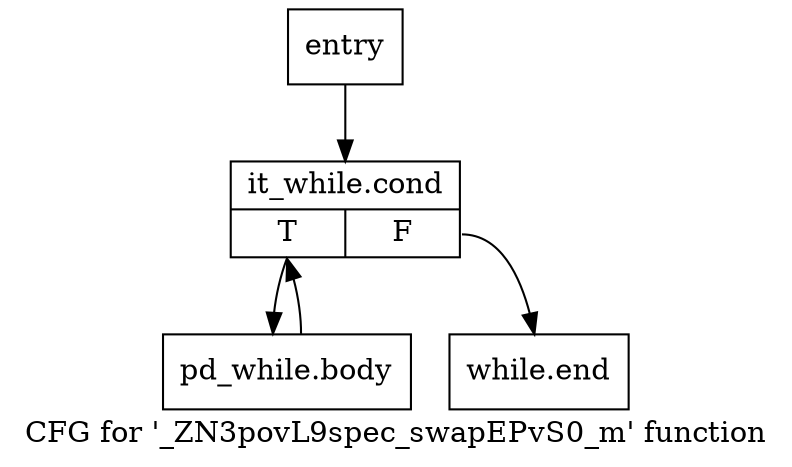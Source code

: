 digraph "CFG for '_ZN3povL9spec_swapEPvS0_m' function" {
	label="CFG for '_ZN3povL9spec_swapEPvS0_m' function";

	Node0x1f52ad0 [shape=record,label="{entry}"];
	Node0x1f52ad0 -> Node0x1f52b20;
	Node0x1f52b20 [shape=record,label="{it_while.cond|{<s0>T|<s1>F}}"];
	Node0x1f52b20:s0 -> Node0x1f52fb0;
	Node0x1f52b20:s1 -> Node0x1f53000;
	Node0x1f52fb0 [shape=record,label="{pd_while.body}"];
	Node0x1f52fb0 -> Node0x1f52b20;
	Node0x1f53000 [shape=record,label="{while.end}"];
}
